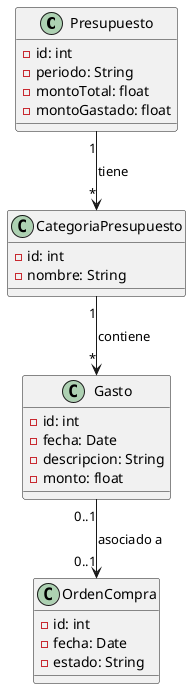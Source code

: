@startuml

class Presupuesto {
    - id: int
    - periodo: String
    - montoTotal: float
    - montoGastado: float
}

class CategoriaPresupuesto {
    - id: int
    - nombre: String
}

class Gasto {
    - id: int
    - fecha: Date
    - descripcion: String
    - monto: float
}

class OrdenCompra {
    - id: int
    - fecha: Date
    - estado: String
}

Presupuesto "1" --> "*" CategoriaPresupuesto : tiene
CategoriaPresupuesto "1" --> "*" Gasto : contiene
Gasto "0..1" --> "0..1" OrdenCompra : asociado a

@enduml